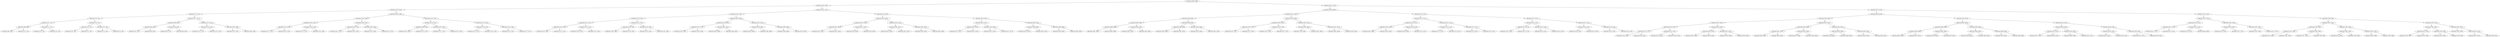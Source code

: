 digraph G{
27971761 [label="Node{data=[2886, 2886]}"]
27971761 -> 205446988
205446988 [label="Node{data=[2738, 2738]}"]
205446988 -> 1526250321
1526250321 [label="Node{data=[2074, 2074]}"]
1526250321 -> 2040452328
2040452328 [label="Node{data=[773, 773]}"]
2040452328 -> 778484786
778484786 [label="Node{data=[719, 719]}"]
778484786 -> 1423491597
1423491597 [label="Node{data=[715, 715]}"]
1423491597 -> 1264966132
1264966132 [label="Node{data=[689, 689]}"]
1264966132 -> 1146318308
1146318308 [label="Node{data=[687, 687]}"]
1264966132 -> 1607458416
1607458416 [label="Node{data=[714, 714]}"]
1423491597 -> 1301653294
1301653294 [label="Node{data=[717, 717]}"]
1301653294 -> 685407505
685407505 [label="Node{data=[716, 716]}"]
1301653294 -> 2008619427
2008619427 [label="Node{data=[718, 718]}"]
778484786 -> 1445225850
1445225850 [label="Node{data=[723, 723]}"]
1445225850 -> 912790599
912790599 [label="Node{data=[721, 721]}"]
912790599 -> 1294058862
1294058862 [label="Node{data=[720, 720]}"]
912790599 -> 1919592808
1919592808 [label="Node{data=[722, 722]}"]
1445225850 -> 118492650
118492650 [label="Node{data=[725, 725]}"]
118492650 -> 1898773347
1898773347 [label="Node{data=[724, 724]}"]
118492650 -> 853887645
853887645 [label="Node{data=[726, 726]}"]
2040452328 -> 358847552
358847552 [label="Node{data=[1371, 1371]}"]
358847552 -> 303805531
303805531 [label="Node{data=[826, 826]}"]
303805531 -> 83534488
83534488 [label="Node{data=[804, 804]}"]
83534488 -> 483635512
483635512 [label="Node{data=[797, 797]}"]
83534488 -> 354154358
354154358 [label="Node{data=[818, 818]}"]
303805531 -> 1517105378
1517105378 [label="Node{data=[828, 828]}"]
1517105378 -> 189970261
189970261 [label="Node{data=[827, 827]}"]
1517105378 -> 168398198
168398198 [label="Node{data=[829, 829]}"]
358847552 -> 1088649990
1088649990 [label="Node{data=[1512, 1512]}"]
1088649990 -> 1933224408
1933224408 [label="Node{data=[1419, 1419]}"]
1933224408 -> 1842102517
1842102517 [label="Node{data=[1372, 1372]}"]
1933224408 -> 728236551
728236551 [label="Node{data=[1470, 1470]}"]
1088649990 -> 1887991591
1887991591 [label="Node{data=[1638, 1638]}"]
1887991591 -> 1457157255
1457157255 [label="Node{data=[1576, 1576]}"]
1887991591 -> 1503546689
1503546689 [label="Node{data=[1963, 1963]}"]
1526250321 -> 848102479
848102479 [label="Node{data=[2168, 2168]}"]
848102479 -> 17792118
17792118 [label="Node{data=[2160, 2160]}"]
17792118 -> 74735260
74735260 [label="Node{data=[2156, 2156]}"]
74735260 -> 791412502
791412502 [label="Node{data=[2153, 2153]}"]
791412502 -> 1977493952
1977493952 [label="Node{data=[2137, 2137]}"]
791412502 -> 264767425
264767425 [label="Node{data=[2155, 2155]}"]
74735260 -> 695085082
695085082 [label="Node{data=[2158, 2158]}"]
695085082 -> 1506648430
1506648430 [label="Node{data=[2157, 2157]}"]
695085082 -> 1574503358
1574503358 [label="Node{data=[2159, 2159]}"]
17792118 -> 316731851
316731851 [label="Node{data=[2164, 2164]}"]
316731851 -> 1242969461
1242969461 [label="Node{data=[2162, 2162]}"]
1242969461 -> 2120493960
2120493960 [label="Node{data=[2161, 2161]}"]
1242969461 -> 1798636297
1798636297 [label="Node{data=[2163, 2163]}"]
316731851 -> 2127481101
2127481101 [label="Node{data=[2166, 2166]}"]
2127481101 -> 92862012
92862012 [label="Node{data=[2165, 2165]}"]
2127481101 -> 1517266286
1517266286 [label="Node{data=[2167, 2167]}"]
848102479 -> 427939937
427939937 [label="Node{data=[2730, 2730]}"]
427939937 -> 294649085
294649085 [label="Node{data=[2726, 2726]}"]
294649085 -> 1408549350
1408549350 [label="Node{data=[2649, 2649]}"]
1408549350 -> 1947683363
1947683363 [label="Node{data=[2169, 2169]}"]
1408549350 -> 1665324560
1665324560 [label="Node{data=[2723, 2723]}"]
294649085 -> 230991505
230991505 [label="Node{data=[2728, 2728]}"]
230991505 -> 2018164030
2018164030 [label="Node{data=[2727, 2727]}"]
230991505 -> 918730310
918730310 [label="Node{data=[2729, 2729]}"]
427939937 -> 1128600792
1128600792 [label="Node{data=[2734, 2734]}"]
1128600792 -> 1797112335
1797112335 [label="Node{data=[2732, 2732]}"]
1797112335 -> 1175662879
1175662879 [label="Node{data=[2731, 2731]}"]
1797112335 -> 1698746141
1698746141 [label="Node{data=[2733, 2733]}"]
1128600792 -> 248050873
248050873 [label="Node{data=[2736, 2736]}"]
248050873 -> 197149397
197149397 [label="Node{data=[2735, 2735]}"]
248050873 -> 1417941371
1417941371 [label="Node{data=[2737, 2737]}"]
205446988 -> 937366737
937366737 [label="Node{data=[2811, 2811]}"]
937366737 -> 2130400175
2130400175 [label="Node{data=[2795, 2795]}"]
2130400175 -> 1998876751
1998876751 [label="Node{data=[2746, 2746]}"]
1998876751 -> 64989209
64989209 [label="Node{data=[2742, 2742]}"]
64989209 -> 1290358063
1290358063 [label="Node{data=[2740, 2740]}"]
1290358063 -> 1756039478
1756039478 [label="Node{data=[2739, 2739]}"]
1290358063 -> 1020897892
1020897892 [label="Node{data=[2741, 2741]}"]
64989209 -> 1119371910
1119371910 [label="Node{data=[2744, 2744]}"]
1119371910 -> 1144979403
1144979403 [label="Node{data=[2743, 2743]}"]
1119371910 -> 1961667779
1961667779 [label="Node{data=[2745, 2745]}"]
1998876751 -> 85435056
85435056 [label="Node{data=[2791, 2791]}"]
85435056 -> 87784678
87784678 [label="Node{data=[2789, 2789]}"]
87784678 -> 910691117
910691117 [label="Node{data=[2788, 2788]}"]
87784678 -> 668152723
668152723 [label="Node{data=[2790, 2790]}"]
85435056 -> 526981115
526981115 [label="Node{data=[2793, 2793]}"]
526981115 -> 1105958076
1105958076 [label="Node{data=[2792, 2792]}"]
526981115 -> 931987151
931987151 [label="Node{data=[2794, 2794]}"]
2130400175 -> 159190022
159190022 [label="Node{data=[2803, 2803]}"]
159190022 -> 1585189917
1585189917 [label="Node{data=[2799, 2799]}"]
1585189917 -> 1135555866
1135555866 [label="Node{data=[2797, 2797]}"]
1135555866 -> 319144230
319144230 [label="Node{data=[2796, 2796]}"]
1135555866 -> 1928983164
1928983164 [label="Node{data=[2798, 2798]}"]
1585189917 -> 1276894402
1276894402 [label="Node{data=[2801, 2801]}"]
1276894402 -> 1982216126
1982216126 [label="Node{data=[2800, 2800]}"]
1276894402 -> 1268237485
1268237485 [label="Node{data=[2802, 2802]}"]
159190022 -> 1983948209
1983948209 [label="Node{data=[2807, 2807]}"]
1983948209 -> 1680841335
1680841335 [label="Node{data=[2805, 2805]}"]
1680841335 -> 603183755
603183755 [label="Node{data=[2804, 2804]}"]
1680841335 -> 1446301940
1446301940 [label="Node{data=[2806, 2806]}"]
1983948209 -> 623545006
623545006 [label="Node{data=[2809, 2809]}"]
623545006 -> 1028538462
1028538462 [label="Node{data=[2808, 2808]}"]
623545006 -> 5563134
5563134 [label="Node{data=[2810, 2810]}"]
937366737 -> 1888952688
1888952688 [label="Node{data=[2870, 2870]}"]
1888952688 -> 18459190
18459190 [label="Node{data=[2819, 2819]}"]
18459190 -> 1310344955
1310344955 [label="Node{data=[2815, 2815]}"]
1310344955 -> 1778257620
1778257620 [label="Node{data=[2813, 2813]}"]
1778257620 -> 548093498
548093498 [label="Node{data=[2812, 2812]}"]
1778257620 -> 1823438851
1823438851 [label="Node{data=[2814, 2814]}"]
1310344955 -> 1889457907
1889457907 [label="Node{data=[2817, 2817]}"]
1889457907 -> 1771040410
1771040410 [label="Node{data=[2816, 2816]}"]
1889457907 -> 271341439
271341439 [label="Node{data=[2818, 2818]}"]
18459190 -> 131353113
131353113 [label="Node{data=[2823, 2823]}"]
131353113 -> 33238366
33238366 [label="Node{data=[2821, 2821]}"]
33238366 -> 387377349
387377349 [label="Node{data=[2820, 2820]}"]
33238366 -> 1702089463
1702089463 [label="Node{data=[2822, 2822]}"]
131353113 -> 1079167170
1079167170 [label="Node{data=[2825, 2825]}"]
1079167170 -> 404458571
404458571 [label="Node{data=[2824, 2824]}"]
1079167170 -> 954928973
954928973 [label="Node{data=[2839, 2839]}"]
1888952688 -> 1131710157
1131710157 [label="Node{data=[2878, 2878]}"]
1131710157 -> 364266169
364266169 [label="Node{data=[2874, 2874]}"]
364266169 -> 1368128912
1368128912 [label="Node{data=[2872, 2872]}"]
1368128912 -> 830083467
830083467 [label="Node{data=[2871, 2871]}"]
1368128912 -> 1457499015
1457499015 [label="Node{data=[2873, 2873]}"]
364266169 -> 1901824111
1901824111 [label="Node{data=[2876, 2876]}"]
1901824111 -> 2142411945
2142411945 [label="Node{data=[2875, 2875]}"]
1901824111 -> 505756829
505756829 [label="Node{data=[2877, 2877]}"]
1131710157 -> 890060621
890060621 [label="Node{data=[2882, 2882]}"]
890060621 -> 414765427
414765427 [label="Node{data=[2880, 2880]}"]
414765427 -> 1938047257
1938047257 [label="Node{data=[2879, 2879]}"]
414765427 -> 1156729376
1156729376 [label="Node{data=[2881, 2881]}"]
890060621 -> 408543908
408543908 [label="Node{data=[2884, 2884]}"]
408543908 -> 1177852821
1177852821 [label="Node{data=[2883, 2883]}"]
408543908 -> 392795843
392795843 [label="Node{data=[2885, 2885]}"]
27971761 -> 1092382020
1092382020 [label="Node{data=[5135, 5135]}"]
1092382020 -> 378006273
378006273 [label="Node{data=[3869, 3869]}"]
378006273 -> 1955406455
1955406455 [label="Node{data=[3126, 3126]}"]
1955406455 -> 797539755
797539755 [label="Node{data=[2894, 2894]}"]
797539755 -> 224219987
224219987 [label="Node{data=[2890, 2890]}"]
224219987 -> 606826010
606826010 [label="Node{data=[2888, 2888]}"]
606826010 -> 967343730
967343730 [label="Node{data=[2887, 2887]}"]
606826010 -> 1562912969
1562912969 [label="Node{data=[2889, 2889]}"]
224219987 -> 973615092
973615092 [label="Node{data=[2892, 2892]}"]
973615092 -> 1168956689
1168956689 [label="Node{data=[2891, 2891]}"]
973615092 -> 1057841208
1057841208 [label="Node{data=[2893, 2893]}"]
797539755 -> 595556720
595556720 [label="Node{data=[2898, 2898]}"]
595556720 -> 1492358500
1492358500 [label="Node{data=[2896, 2896]}"]
1492358500 -> 2073333566
2073333566 [label="Node{data=[2895, 2895]}"]
1492358500 -> 793521364
793521364 [label="Node{data=[2897, 2897]}"]
595556720 -> 2007004340
2007004340 [label="Node{data=[2993, 2993]}"]
2007004340 -> 859604881
859604881 [label="Node{data=[2928, 2928]}"]
2007004340 -> 1812861879
1812861879 [label="Node{data=[3045, 3045]}"]
1955406455 -> 585803886
585803886 [label="Node{data=[3798, 3798]}"]
585803886 -> 1444642131
1444642131 [label="Node{data=[3794, 3794]}"]
1444642131 -> 30173198
30173198 [label="Node{data=[3792, 3792]}"]
30173198 -> 499339307
499339307 [label="Node{data=[3787, 3787]}"]
30173198 -> 1780298277
1780298277 [label="Node{data=[3793, 3793]}"]
1444642131 -> 1742814160
1742814160 [label="Node{data=[3796, 3796]}"]
1742814160 -> 84915002
84915002 [label="Node{data=[3795, 3795]}"]
1742814160 -> 46852536
46852536 [label="Node{data=[3797, 3797]}"]
585803886 -> 21331934
21331934 [label="Node{data=[3802, 3802]}"]
21331934 -> 1872034717
1872034717 [label="Node{data=[3800, 3800]}"]
1872034717 -> 402264886
402264886 [label="Node{data=[3799, 3799]}"]
1872034717 -> 1109966680
1109966680 [label="Node{data=[3801, 3801]}"]
21331934 -> 1756988236
1756988236 [label="Node{data=[3817, 3817]}"]
1756988236 -> 549049813
549049813 [label="Node{data=[3803, 3803]}"]
1756988236 -> 1729958231
1729958231 [label="Node{data=[3842, 3842]}"]
378006273 -> 1623761043
1623761043 [label="Node{data=[5119, 5119]}"]
1623761043 -> 1154481189
1154481189 [label="Node{data=[5111, 5111]}"]
1154481189 -> 708222484
708222484 [label="Node{data=[5107, 5107]}"]
708222484 -> 632206764
632206764 [label="Node{data=[5023, 5023]}"]
632206764 -> 13063602
13063602 [label="Node{data=[4949, 4949]}"]
632206764 -> 1003663195
1003663195 [label="Node{data=[5106, 5106]}"]
708222484 -> 621432843
621432843 [label="Node{data=[5109, 5109]}"]
621432843 -> 1977189075
1977189075 [label="Node{data=[5108, 5108]}"]
621432843 -> 1334391583
1334391583 [label="Node{data=[5110, 5110]}"]
1154481189 -> 1636824514
1636824514 [label="Node{data=[5115, 5115]}"]
1636824514 -> 376601584
376601584 [label="Node{data=[5113, 5113]}"]
376601584 -> 797224183
797224183 [label="Node{data=[5112, 5112]}"]
376601584 -> 689140691
689140691 [label="Node{data=[5114, 5114]}"]
1636824514 -> 925672150
925672150 [label="Node{data=[5117, 5117]}"]
925672150 -> 839180856
839180856 [label="Node{data=[5116, 5116]}"]
925672150 -> 955061147
955061147 [label="Node{data=[5118, 5118]}"]
1623761043 -> 173175486
173175486 [label="Node{data=[5127, 5127]}"]
173175486 -> 1488608048
1488608048 [label="Node{data=[5123, 5123]}"]
1488608048 -> 1304065853
1304065853 [label="Node{data=[5121, 5121]}"]
1304065853 -> 496751834
496751834 [label="Node{data=[5120, 5120]}"]
1304065853 -> 80052821
80052821 [label="Node{data=[5122, 5122]}"]
1488608048 -> 246168102
246168102 [label="Node{data=[5125, 5125]}"]
246168102 -> 280078161
280078161 [label="Node{data=[5124, 5124]}"]
246168102 -> 1406114969
1406114969 [label="Node{data=[5126, 5126]}"]
173175486 -> 2066770847
2066770847 [label="Node{data=[5131, 5131]}"]
2066770847 -> 337777621
337777621 [label="Node{data=[5129, 5129]}"]
337777621 -> 154449199
154449199 [label="Node{data=[5128, 5128]}"]
337777621 -> 640736196
640736196 [label="Node{data=[5130, 5130]}"]
2066770847 -> 1587818510
1587818510 [label="Node{data=[5133, 5133]}"]
1587818510 -> 1511799988
1511799988 [label="Node{data=[5132, 5132]}"]
1587818510 -> 1991075605
1991075605 [label="Node{data=[5134, 5134]}"]
1092382020 -> 1449360639
1449360639 [label="Node{data=[6110, 6110]}"]
1449360639 -> 691540605
691540605 [label="Node{data=[5845, 5845]}"]
691540605 -> 310014578
310014578 [label="Node{data=[5829, 5829]}"]
310014578 -> 267533031
267533031 [label="Node{data=[5821, 5821]}"]
267533031 -> 1111173986
1111173986 [label="Node{data=[5139, 5139]}"]
1111173986 -> 729375394
729375394 [label="Node{data=[5137, 5137]}"]
729375394 -> 1792109661
1792109661 [label="Node{data=[5136, 5136]}"]
729375394 -> 1961510626
1961510626 [label="Node{data=[5138, 5138]}"]
1111173986 -> 1871778598
1871778598 [label="Node{data=[5141, 5141]}"]
1871778598 -> 253558788
253558788 [label="Node{data=[5140, 5140]}"]
1871778598 -> 1850680894
1850680894 [label="Node{data=[5163, 5163]}"]
267533031 -> 1219797059
1219797059 [label="Node{data=[5825, 5825]}"]
1219797059 -> 794526288
794526288 [label="Node{data=[5823, 5823]}"]
794526288 -> 1210165919
1210165919 [label="Node{data=[5822, 5822]}"]
794526288 -> 1598561139
1598561139 [label="Node{data=[5824, 5824]}"]
1219797059 -> 840109665
840109665 [label="Node{data=[5827, 5827]}"]
840109665 -> 1093223281
1093223281 [label="Node{data=[5826, 5826]}"]
840109665 -> 77163673
77163673 [label="Node{data=[5828, 5828]}"]
310014578 -> 462777594
462777594 [label="Node{data=[5837, 5837]}"]
462777594 -> 828312047
828312047 [label="Node{data=[5833, 5833]}"]
828312047 -> 979822206
979822206 [label="Node{data=[5831, 5831]}"]
979822206 -> 1976870927
1976870927 [label="Node{data=[5830, 5830]}"]
979822206 -> 1167522035
1167522035 [label="Node{data=[5832, 5832]}"]
828312047 -> 214929887
214929887 [label="Node{data=[5835, 5835]}"]
214929887 -> 18338606
18338606 [label="Node{data=[5834, 5834]}"]
214929887 -> 1372817363
1372817363 [label="Node{data=[5836, 5836]}"]
462777594 -> 594586746
594586746 [label="Node{data=[5841, 5841]}"]
594586746 -> 1396801698
1396801698 [label="Node{data=[5839, 5839]}"]
1396801698 -> 1827710791
1827710791 [label="Node{data=[5838, 5838]}"]
1396801698 -> 558913557
558913557 [label="Node{data=[5840, 5840]}"]
594586746 -> 132461369
132461369 [label="Node{data=[5843, 5843]}"]
132461369 -> 1493104631
1493104631 [label="Node{data=[5842, 5842]}"]
132461369 -> 836614448
836614448 [label="Node{data=[5844, 5844]}"]
691540605 -> 317644782
317644782 [label="Node{data=[5870, 5870]}"]
317644782 -> 1010584177
1010584177 [label="Node{data=[5862, 5862]}"]
1010584177 -> 324158286
324158286 [label="Node{data=[5858, 5858]}"]
324158286 -> 1335520301
1335520301 [label="Node{data=[5856, 5856]}"]
1335520301 -> 728746911
728746911 [label="Node{data=[5855, 5855]}"]
1335520301 -> 1977508673
1977508673 [label="Node{data=[5857, 5857]}"]
324158286 -> 1947666055
1947666055 [label="Node{data=[5860, 5860]}"]
1947666055 -> 1760622380
1760622380 [label="Node{data=[5859, 5859]}"]
1947666055 -> 1033304734
1033304734 [label="Node{data=[5861, 5861]}"]
1010584177 -> 995381766
995381766 [label="Node{data=[5866, 5866]}"]
995381766 -> 2008762581
2008762581 [label="Node{data=[5864, 5864]}"]
2008762581 -> 404588697
404588697 [label="Node{data=[5863, 5863]}"]
2008762581 -> 315998990
315998990 [label="Node{data=[5865, 5865]}"]
995381766 -> 193492784
193492784 [label="Node{data=[5868, 5868]}"]
193492784 -> 643328884
643328884 [label="Node{data=[5867, 5867]}"]
193492784 -> 1391818342
1391818342 [label="Node{data=[5869, 5869]}"]
317644782 -> 1845760645
1845760645 [label="Node{data=[6102, 6102]}"]
1845760645 -> 645777794
645777794 [label="Node{data=[6028, 6028]}"]
645777794 -> 1134237170
1134237170 [label="Node{data=[5872, 5872]}"]
1134237170 -> 983834017
983834017 [label="Node{data=[5871, 5871]}"]
1134237170 -> 1962586186
1962586186 [label="Node{data=[6016, 6016]}"]
645777794 -> 1015236238
1015236238 [label="Node{data=[6100, 6100]}"]
1015236238 -> 657252457
657252457 [label="Node{data=[6099, 6099]}"]
1015236238 -> 1031780408
1031780408 [label="Node{data=[6101, 6101]}"]
1845760645 -> 472262461
472262461 [label="Node{data=[6106, 6106]}"]
472262461 -> 976725249
976725249 [label="Node{data=[6104, 6104]}"]
976725249 -> 2052601222
2052601222 [label="Node{data=[6103, 6103]}"]
976725249 -> 975629453
975629453 [label="Node{data=[6105, 6105]}"]
472262461 -> 387201851
387201851 [label="Node{data=[6108, 6108]}"]
387201851 -> 269257589
269257589 [label="Node{data=[6107, 6107]}"]
387201851 -> 734230775
734230775 [label="Node{data=[6109, 6109]}"]
1449360639 -> 646757254
646757254 [label="Node{data=[7632, 7632]}"]
646757254 -> 284660111
284660111 [label="Node{data=[7624, 7624]}"]
284660111 -> 1691678663
1691678663 [label="Node{data=[6114, 6114]}"]
1691678663 -> 1423978346
1423978346 [label="Node{data=[6112, 6112]}"]
1423978346 -> 401862395
401862395 [label="Node{data=[6111, 6111]}"]
1423978346 -> 1000631907
1000631907 [label="Node{data=[6113, 6113]}"]
1691678663 -> 2022562847
2022562847 [label="Node{data=[6142, 6142]}"]
2022562847 -> 767764251
767764251 [label="Node{data=[6115, 6115]}"]
2022562847 -> 625971310
625971310 [label="Node{data=[6396, 6396]}"]
284660111 -> 1023423954
1023423954 [label="Node{data=[7628, 7628]}"]
1023423954 -> 737897289
737897289 [label="Node{data=[7626, 7626]}"]
737897289 -> 523528914
523528914 [label="Node{data=[7625, 7625]}"]
737897289 -> 1184974266
1184974266 [label="Node{data=[7627, 7627]}"]
1023423954 -> 2058569241
2058569241 [label="Node{data=[7630, 7630]}"]
2058569241 -> 182639397
182639397 [label="Node{data=[7629, 7629]}"]
2058569241 -> 909918801
909918801 [label="Node{data=[7631, 7631]}"]
646757254 -> 2063355321
2063355321 [label="Node{data=[7989, 7989]}"]
2063355321 -> 438263665
438263665 [label="Node{data=[7981, 7981]}"]
438263665 -> 104367332
104367332 [label="Node{data=[7636, 7636]}"]
104367332 -> 1380085944
1380085944 [label="Node{data=[7634, 7634]}"]
1380085944 -> 1254850252
1254850252 [label="Node{data=[7633, 7633]}"]
1380085944 -> 709841971
709841971 [label="Node{data=[7635, 7635]}"]
104367332 -> 1746074170
1746074170 [label="Node{data=[7969, 7969]}"]
1746074170 -> 689213488
689213488 [label="Node{data=[7637, 7637]}"]
1746074170 -> 951629504
951629504 [label="Node{data=[7980, 7980]}"]
438263665 -> 1753645864
1753645864 [label="Node{data=[7985, 7985]}"]
1753645864 -> 389703464
389703464 [label="Node{data=[7983, 7983]}"]
389703464 -> 438493423
438493423 [label="Node{data=[7982, 7982]}"]
389703464 -> 1733381085
1733381085 [label="Node{data=[7984, 7984]}"]
1753645864 -> 999427036
999427036 [label="Node{data=[7987, 7987]}"]
999427036 -> 2136291489
2136291489 [label="Node{data=[7986, 7986]}"]
999427036 -> 1929218620
1929218620 [label="Node{data=[7988, 7988]}"]
2063355321 -> 530528285
530528285 [label="Node{data=[7997, 7997]}"]
530528285 -> 880282841
880282841 [label="Node{data=[7993, 7993]}"]
880282841 -> 1648278215
1648278215 [label="Node{data=[7991, 7991]}"]
1648278215 -> 2089578710
2089578710 [label="Node{data=[7990, 7990]}"]
1648278215 -> 448131210
448131210 [label="Node{data=[7992, 7992]}"]
880282841 -> 1860118977
1860118977 [label="Node{data=[7995, 7995]}"]
1860118977 -> 2040548959
2040548959 [label="Node{data=[7994, 7994]}"]
1860118977 -> 1723177853
1723177853 [label="Node{data=[7996, 7996]}"]
530528285 -> 1395725953
1395725953 [label="Node{data=[8307, 8307]}"]
1395725953 -> 1144499207
1144499207 [label="Node{data=[7998, 7998]}"]
1395725953 -> 1058984040
1058984040 [label="Node{data=[9222, 9222]}"]
1058984040 -> 1966787205
1966787205 [label="Node{data=[9181, 9181]}"]
1058984040 -> 778330045
778330045 [label="Node{data=[9344, 9344]}"]
}